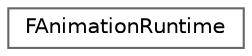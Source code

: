 digraph "Graphical Class Hierarchy"
{
 // INTERACTIVE_SVG=YES
 // LATEX_PDF_SIZE
  bgcolor="transparent";
  edge [fontname=Helvetica,fontsize=10,labelfontname=Helvetica,labelfontsize=10];
  node [fontname=Helvetica,fontsize=10,shape=box,height=0.2,width=0.4];
  rankdir="LR";
  Node0 [id="Node000000",label="FAnimationRuntime",height=0.2,width=0.4,color="grey40", fillcolor="white", style="filled",URL="$d9/d74/classFAnimationRuntime.html",tooltip="In AnimationRunTime Library, we extract animation data based on Skeleton hierarchy,..."];
}
